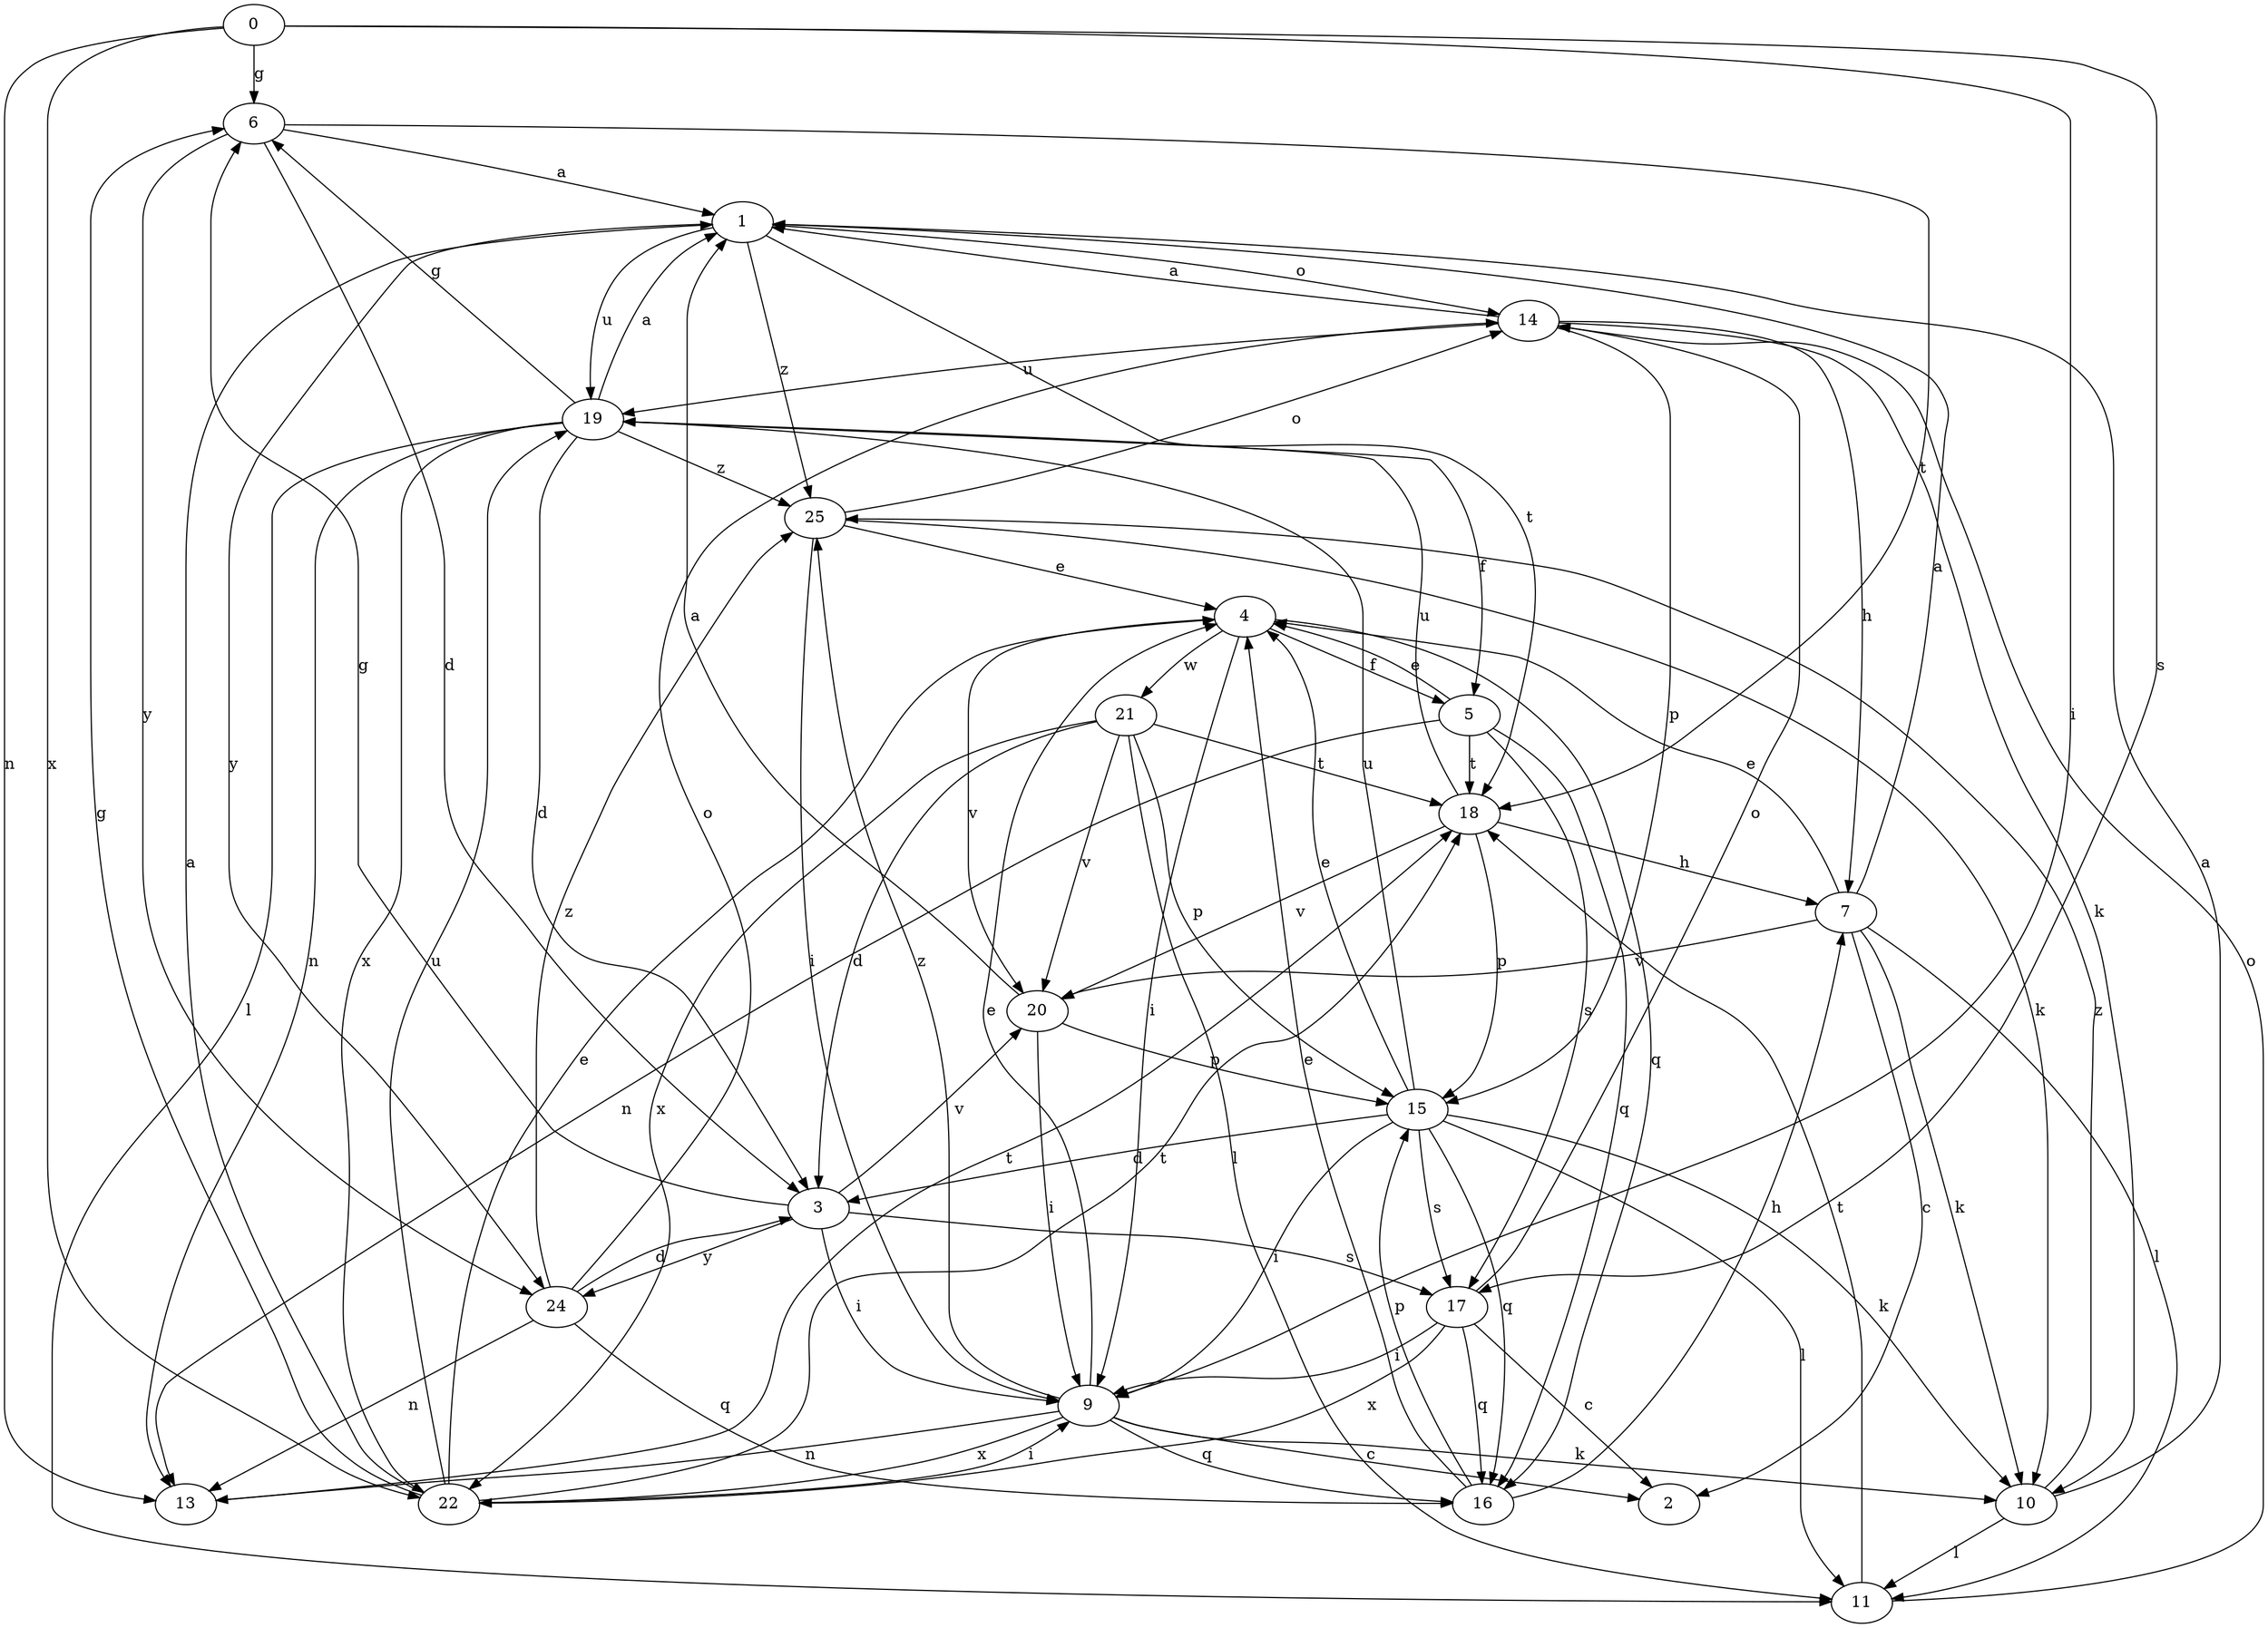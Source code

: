 strict digraph  {
0;
1;
2;
3;
4;
5;
6;
7;
9;
10;
11;
13;
14;
15;
16;
17;
18;
19;
20;
21;
22;
24;
25;
0 -> 6  [label=g];
0 -> 9  [label=i];
0 -> 13  [label=n];
0 -> 17  [label=s];
0 -> 22  [label=x];
1 -> 14  [label=o];
1 -> 18  [label=t];
1 -> 19  [label=u];
1 -> 24  [label=y];
1 -> 25  [label=z];
3 -> 6  [label=g];
3 -> 9  [label=i];
3 -> 17  [label=s];
3 -> 20  [label=v];
3 -> 24  [label=y];
4 -> 5  [label=f];
4 -> 9  [label=i];
4 -> 16  [label=q];
4 -> 20  [label=v];
4 -> 21  [label=w];
5 -> 4  [label=e];
5 -> 13  [label=n];
5 -> 16  [label=q];
5 -> 17  [label=s];
5 -> 18  [label=t];
6 -> 1  [label=a];
6 -> 3  [label=d];
6 -> 18  [label=t];
6 -> 24  [label=y];
7 -> 1  [label=a];
7 -> 2  [label=c];
7 -> 4  [label=e];
7 -> 10  [label=k];
7 -> 11  [label=l];
7 -> 20  [label=v];
9 -> 2  [label=c];
9 -> 4  [label=e];
9 -> 10  [label=k];
9 -> 13  [label=n];
9 -> 16  [label=q];
9 -> 22  [label=x];
9 -> 25  [label=z];
10 -> 1  [label=a];
10 -> 11  [label=l];
10 -> 25  [label=z];
11 -> 14  [label=o];
11 -> 18  [label=t];
13 -> 18  [label=t];
14 -> 1  [label=a];
14 -> 7  [label=h];
14 -> 10  [label=k];
14 -> 15  [label=p];
14 -> 19  [label=u];
15 -> 3  [label=d];
15 -> 4  [label=e];
15 -> 9  [label=i];
15 -> 10  [label=k];
15 -> 11  [label=l];
15 -> 16  [label=q];
15 -> 17  [label=s];
15 -> 19  [label=u];
16 -> 4  [label=e];
16 -> 7  [label=h];
16 -> 15  [label=p];
17 -> 2  [label=c];
17 -> 9  [label=i];
17 -> 14  [label=o];
17 -> 16  [label=q];
17 -> 22  [label=x];
18 -> 7  [label=h];
18 -> 15  [label=p];
18 -> 19  [label=u];
18 -> 20  [label=v];
19 -> 1  [label=a];
19 -> 3  [label=d];
19 -> 5  [label=f];
19 -> 6  [label=g];
19 -> 11  [label=l];
19 -> 13  [label=n];
19 -> 22  [label=x];
19 -> 25  [label=z];
20 -> 1  [label=a];
20 -> 9  [label=i];
20 -> 15  [label=p];
21 -> 3  [label=d];
21 -> 11  [label=l];
21 -> 15  [label=p];
21 -> 18  [label=t];
21 -> 20  [label=v];
21 -> 22  [label=x];
22 -> 1  [label=a];
22 -> 4  [label=e];
22 -> 6  [label=g];
22 -> 9  [label=i];
22 -> 18  [label=t];
22 -> 19  [label=u];
24 -> 3  [label=d];
24 -> 13  [label=n];
24 -> 14  [label=o];
24 -> 16  [label=q];
24 -> 25  [label=z];
25 -> 4  [label=e];
25 -> 9  [label=i];
25 -> 10  [label=k];
25 -> 14  [label=o];
}
